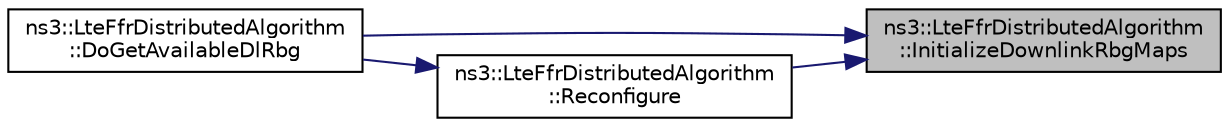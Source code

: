 digraph "ns3::LteFfrDistributedAlgorithm::InitializeDownlinkRbgMaps"
{
 // LATEX_PDF_SIZE
  edge [fontname="Helvetica",fontsize="10",labelfontname="Helvetica",labelfontsize="10"];
  node [fontname="Helvetica",fontsize="10",shape=record];
  rankdir="RL";
  Node1 [label="ns3::LteFfrDistributedAlgorithm\l::InitializeDownlinkRbgMaps",height=0.2,width=0.4,color="black", fillcolor="grey75", style="filled", fontcolor="black",tooltip="Initialize down link RGB maps function."];
  Node1 -> Node2 [dir="back",color="midnightblue",fontsize="10",style="solid",fontname="Helvetica"];
  Node2 [label="ns3::LteFfrDistributedAlgorithm\l::DoGetAvailableDlRbg",height=0.2,width=0.4,color="black", fillcolor="white", style="filled",URL="$classns3_1_1_lte_ffr_distributed_algorithm.html#a4dbe109be9e3fcb461c67a80f4d0707c",tooltip="Implementation of LteFfrSapProvider::GetAvailableDlRbg."];
  Node1 -> Node3 [dir="back",color="midnightblue",fontsize="10",style="solid",fontname="Helvetica"];
  Node3 [label="ns3::LteFfrDistributedAlgorithm\l::Reconfigure",height=0.2,width=0.4,color="black", fillcolor="white", style="filled",URL="$classns3_1_1_lte_ffr_distributed_algorithm.html#af1294432ff640dab00afc663fd830fef",tooltip="Automatic FR reconfiguration."];
  Node3 -> Node2 [dir="back",color="midnightblue",fontsize="10",style="solid",fontname="Helvetica"];
}
